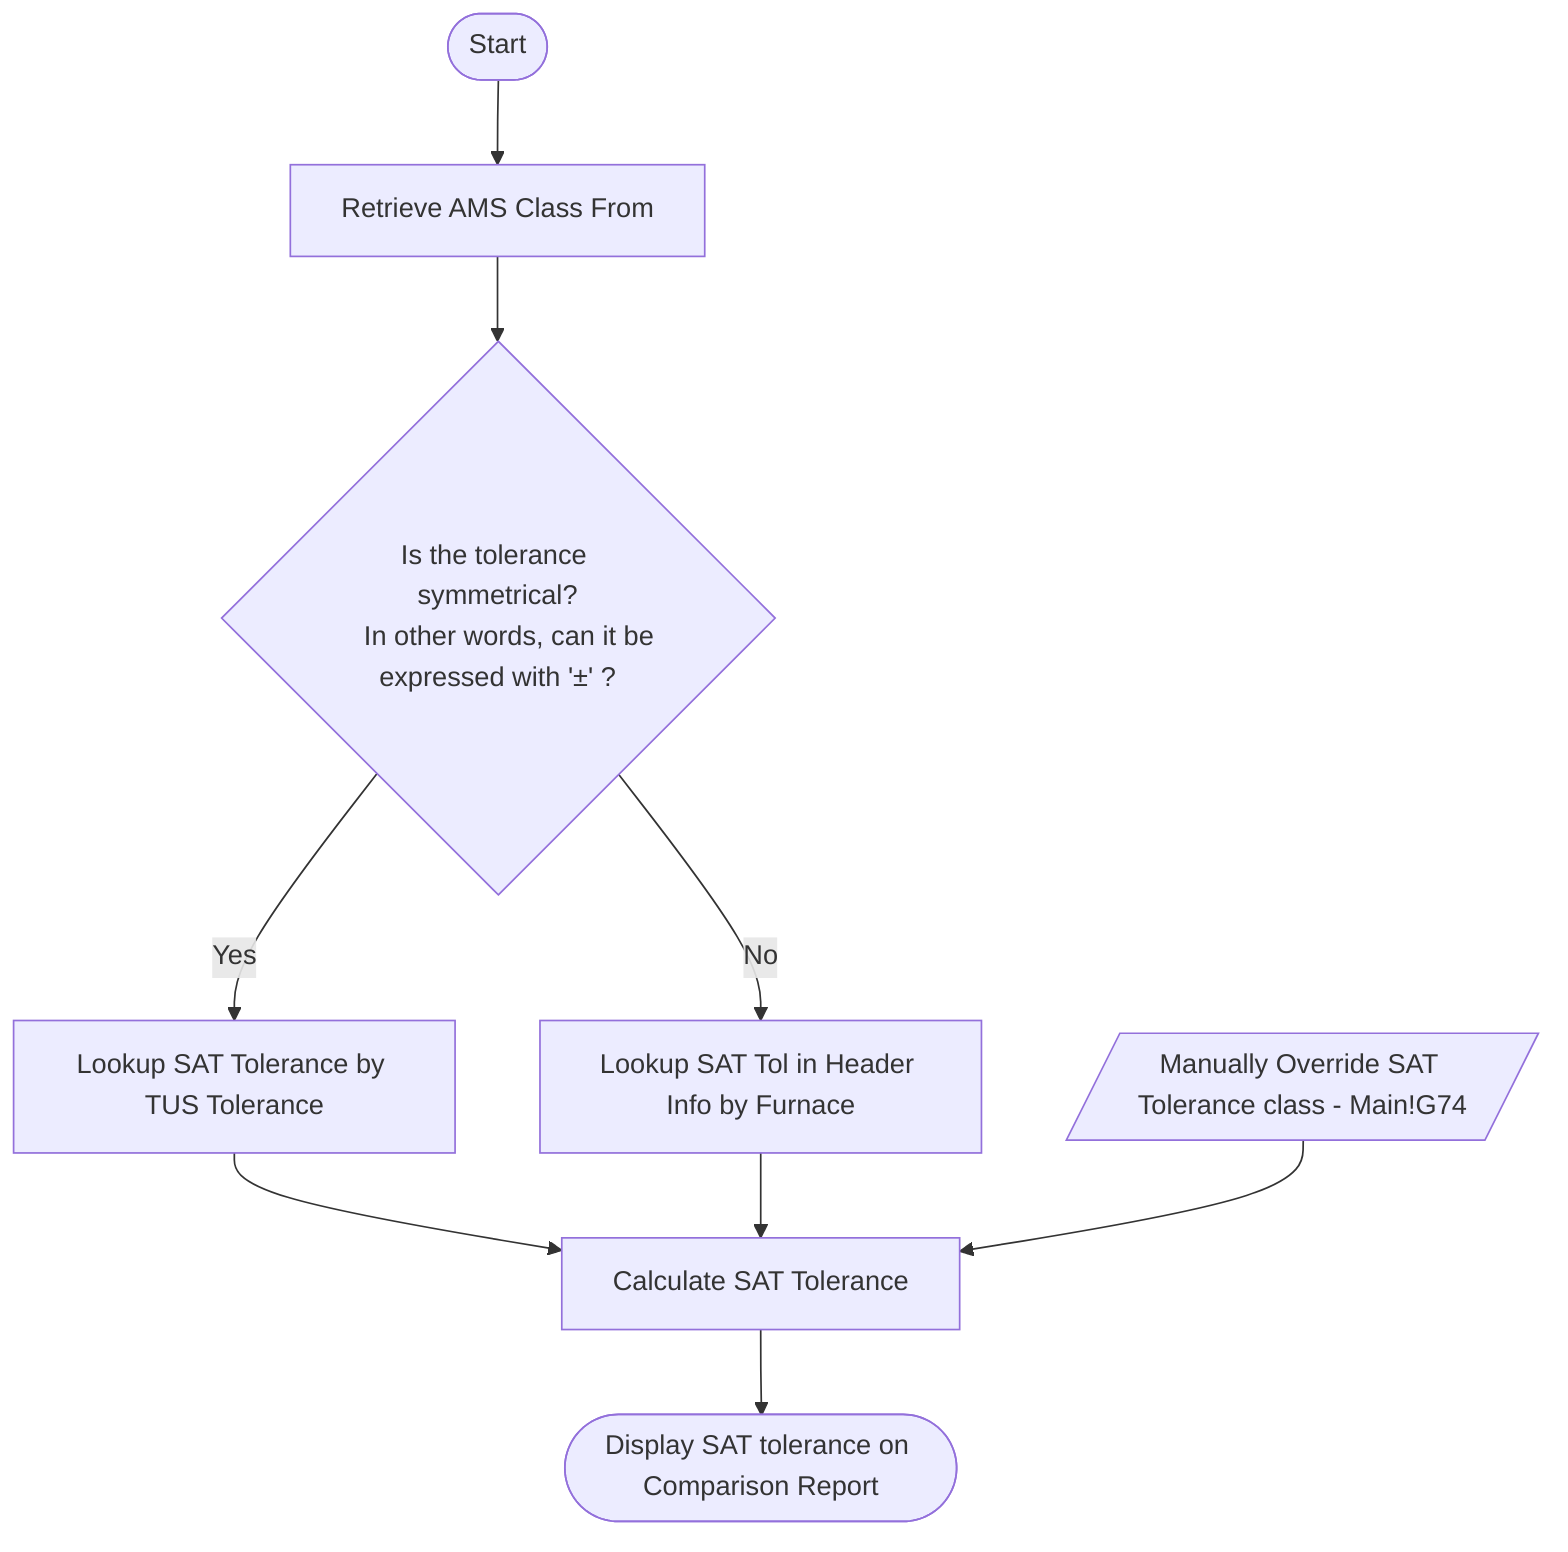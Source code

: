 %% Use https://mermaid.live/ to render this chart
flowchart TD
    A([Start])
    B[Retrieve AMS Class From ]
    C{Is the tolerance symmetrical?
    In other words, can it be expressed with '±' ?}
    D[Lookup SAT Tolerance by TUS Tolerance]
    E[Lookup SAT Tol in Header Info by Furnace]
    F[Calculate SAT Tolerance]
    G([Display SAT tolerance on Comparison Report])
    H[/Manually Override SAT Tolerance class - Main!G74/]

    A --> B
    B --> C
    C -- "Yes" --> D
    C -- "No" --> E
    D --> F
    E --> F
    H --> F
    F --> G


    class A,G startend;
    class C decision;
    class B,D,E,F action;
    class H input;